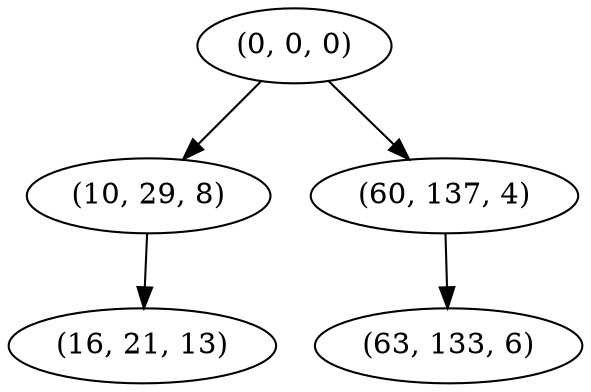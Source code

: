 digraph tree {
    "(0, 0, 0)";
    "(10, 29, 8)";
    "(16, 21, 13)";
    "(60, 137, 4)";
    "(63, 133, 6)";
    "(0, 0, 0)" -> "(10, 29, 8)";
    "(0, 0, 0)" -> "(60, 137, 4)";
    "(10, 29, 8)" -> "(16, 21, 13)";
    "(60, 137, 4)" -> "(63, 133, 6)";
}
